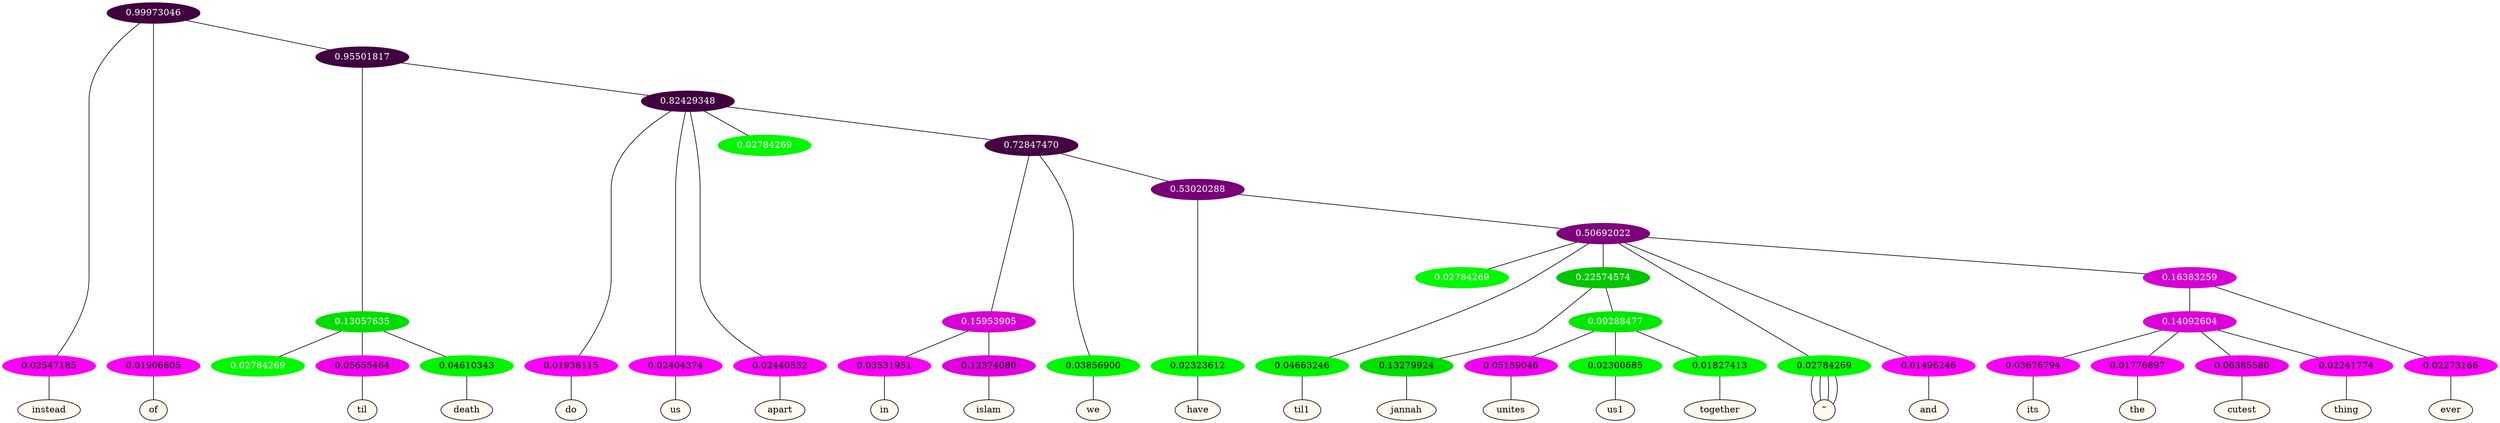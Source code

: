 graph {
	node [format=png height=0.15 nodesep=0.001 ordering=out overlap=prism overlap_scaling=0.01 ranksep=0.001 ratio=0.2 style=filled width=0.15]
	{
		rank=same
		a_w_1 [label=instead color=black fillcolor=floralwhite style="filled,solid"]
		a_w_2 [label=of color=black fillcolor=floralwhite style="filled,solid"]
		a_w_24 [label="“" color=black fillcolor=floralwhite style="filled,solid"]
		a_w_7 [label=til color=black fillcolor=floralwhite style="filled,solid"]
		a_w_8 [label=death color=black fillcolor=floralwhite style="filled,solid"]
		a_w_9 [label=do color=black fillcolor=floralwhite style="filled,solid"]
		a_w_10 [label=us color=black fillcolor=floralwhite style="filled,solid"]
		a_w_11 [label=apart color=black fillcolor=floralwhite style="filled,solid"]
		a_w_24 [label="“" color=black fillcolor=floralwhite style="filled,solid"]
		a_w_17 [label=in color=black fillcolor=floralwhite style="filled,solid"]
		a_w_18 [label=islam color=black fillcolor=floralwhite style="filled,solid"]
		a_w_15 [label=we color=black fillcolor=floralwhite style="filled,solid"]
		a_w_19 [label=have color=black fillcolor=floralwhite style="filled,solid"]
		a_w_24 [label="“" color=black fillcolor=floralwhite style="filled,solid"]
		a_w_22 [label=til1 color=black fillcolor=floralwhite style="filled,solid"]
		a_w_27 [label=jannah color=black fillcolor=floralwhite style="filled,solid"]
		a_w_31 [label=unites color=black fillcolor=floralwhite style="filled,solid"]
		a_w_32 [label=us1 color=black fillcolor=floralwhite style="filled,solid"]
		a_w_33 [label=together color=black fillcolor=floralwhite style="filled,solid"]
		a_w_24 [label="“" color=black fillcolor=floralwhite style="filled,solid"]
		a_w_25 [label=and color=black fillcolor=floralwhite style="filled,solid"]
		a_w_34 [label=its color=black fillcolor=floralwhite style="filled,solid"]
		a_w_35 [label=the color=black fillcolor=floralwhite style="filled,solid"]
		a_w_36 [label=cutest color=black fillcolor=floralwhite style="filled,solid"]
		a_w_37 [label=thing color=black fillcolor=floralwhite style="filled,solid"]
		a_w_30 [label=ever color=black fillcolor=floralwhite style="filled,solid"]
	}
	a_n_1 -- a_w_1
	a_n_2 -- a_w_2
	a_n_24 -- a_w_24
	a_n_7 -- a_w_7
	a_n_8 -- a_w_8
	a_n_9 -- a_w_9
	a_n_10 -- a_w_10
	a_n_11 -- a_w_11
	a_n_24 -- a_w_24
	a_n_17 -- a_w_17
	a_n_18 -- a_w_18
	a_n_15 -- a_w_15
	a_n_19 -- a_w_19
	a_n_24 -- a_w_24
	a_n_22 -- a_w_22
	a_n_27 -- a_w_27
	a_n_31 -- a_w_31
	a_n_32 -- a_w_32
	a_n_33 -- a_w_33
	a_n_24 -- a_w_24
	a_n_25 -- a_w_25
	a_n_34 -- a_w_34
	a_n_35 -- a_w_35
	a_n_36 -- a_w_36
	a_n_37 -- a_w_37
	a_n_30 -- a_w_30
	{
		rank=same
		a_n_1 [label=0.02547185 color="0.835 1.000 0.975" fontcolor=black]
		a_n_2 [label=0.01906805 color="0.835 1.000 0.981" fontcolor=black]
		a_n_24 [label=0.02784269 color="0.334 1.000 0.972" fontcolor=black]
		a_n_7 [label=0.05655464 color="0.835 1.000 0.943" fontcolor=black]
		a_n_8 [label=0.04610343 color="0.334 1.000 0.954" fontcolor=black]
		a_n_9 [label=0.01936115 color="0.835 1.000 0.981" fontcolor=black]
		a_n_10 [label=0.02404374 color="0.835 1.000 0.976" fontcolor=black]
		a_n_11 [label=0.02440532 color="0.835 1.000 0.976" fontcolor=black]
		a_n_24 [label=0.02784269 color="0.334 1.000 0.972" fontcolor=black]
		a_n_17 [label=0.03531951 color="0.835 1.000 0.965" fontcolor=black]
		a_n_18 [label=0.12374080 color="0.835 1.000 0.876" fontcolor=black]
		a_n_15 [label=0.03856900 color="0.334 1.000 0.961" fontcolor=black]
		a_n_19 [label=0.02323612 color="0.334 1.000 0.977" fontcolor=black]
		a_n_24 [label=0.02784269 color="0.334 1.000 0.972" fontcolor=black]
		a_n_22 [label=0.04663246 color="0.334 1.000 0.953" fontcolor=black]
		a_n_27 [label=0.13279924 color="0.334 1.000 0.867" fontcolor=black]
		a_n_31 [label=0.05159046 color="0.835 1.000 0.948" fontcolor=black]
		a_n_32 [label=0.02300685 color="0.334 1.000 0.977" fontcolor=black]
		a_n_33 [label=0.01827413 color="0.334 1.000 0.982" fontcolor=black]
		a_n_24 [label=0.02784269 color="0.334 1.000 0.972" fontcolor=black]
		a_n_25 [label=0.01496246 color="0.835 1.000 0.985" fontcolor=black]
		a_n_34 [label=0.03676794 color="0.835 1.000 0.963" fontcolor=black]
		a_n_35 [label=0.01776897 color="0.835 1.000 0.982" fontcolor=black]
		a_n_36 [label=0.06385580 color="0.835 1.000 0.936" fontcolor=black]
		a_n_37 [label=0.02241774 color="0.835 1.000 0.978" fontcolor=black]
		a_n_30 [label=0.02273166 color="0.835 1.000 0.977" fontcolor=black]
	}
	a_n_0 [label=0.99973046 color="0.835 1.000 0.250" fontcolor=grey99]
	a_n_0 -- a_n_1
	a_n_0 -- a_n_2
	a_n_3 [label=0.95501817 color="0.835 1.000 0.250" fontcolor=grey99]
	a_n_0 -- a_n_3
	a_n_4 [label=0.13057635 color="0.334 1.000 0.869" fontcolor=grey99]
	a_n_3 -- a_n_4
	a_n_5 [label=0.82429348 color="0.835 1.000 0.250" fontcolor=grey99]
	a_n_3 -- a_n_5
	a_n_6 [label=0.02784269 color="0.334 1.000 0.972" fontcolor=grey99]
	a_n_4 -- a_n_6
	a_n_4 -- a_n_7
	a_n_4 -- a_n_8
	a_n_5 -- a_n_9
	a_n_5 -- a_n_10
	a_n_5 -- a_n_11
	a_n_12 [label=0.02784269 color="0.334 1.000 0.972" fontcolor=grey99]
	a_n_5 -- a_n_12
	a_n_13 [label=0.72847470 color="0.835 1.000 0.272" fontcolor=grey99]
	a_n_5 -- a_n_13
	a_n_14 [label=0.15953905 color="0.835 1.000 0.840" fontcolor=grey99]
	a_n_13 -- a_n_14
	a_n_13 -- a_n_15
	a_n_16 [label=0.53020288 color="0.835 1.000 0.470" fontcolor=grey99]
	a_n_13 -- a_n_16
	a_n_14 -- a_n_17
	a_n_14 -- a_n_18
	a_n_16 -- a_n_19
	a_n_20 [label=0.50692022 color="0.835 1.000 0.493" fontcolor=grey99]
	a_n_16 -- a_n_20
	a_n_21 [label=0.02784269 color="0.334 1.000 0.972" fontcolor=grey99]
	a_n_20 -- a_n_21
	a_n_20 -- a_n_22
	a_n_23 [label=0.22574574 color="0.334 1.000 0.774" fontcolor=grey99]
	a_n_20 -- a_n_23
	a_n_20 -- a_n_24
	a_n_20 -- a_n_25
	a_n_26 [label=0.16383259 color="0.835 1.000 0.836" fontcolor=grey99]
	a_n_20 -- a_n_26
	a_n_23 -- a_n_27
	a_n_28 [label=0.09288477 color="0.334 1.000 0.907" fontcolor=grey99]
	a_n_23 -- a_n_28
	a_n_29 [label=0.14092604 color="0.835 1.000 0.859" fontcolor=grey99]
	a_n_26 -- a_n_29
	a_n_26 -- a_n_30
	a_n_28 -- a_n_31
	a_n_28 -- a_n_32
	a_n_28 -- a_n_33
	a_n_29 -- a_n_34
	a_n_29 -- a_n_35
	a_n_29 -- a_n_36
	a_n_29 -- a_n_37
}
